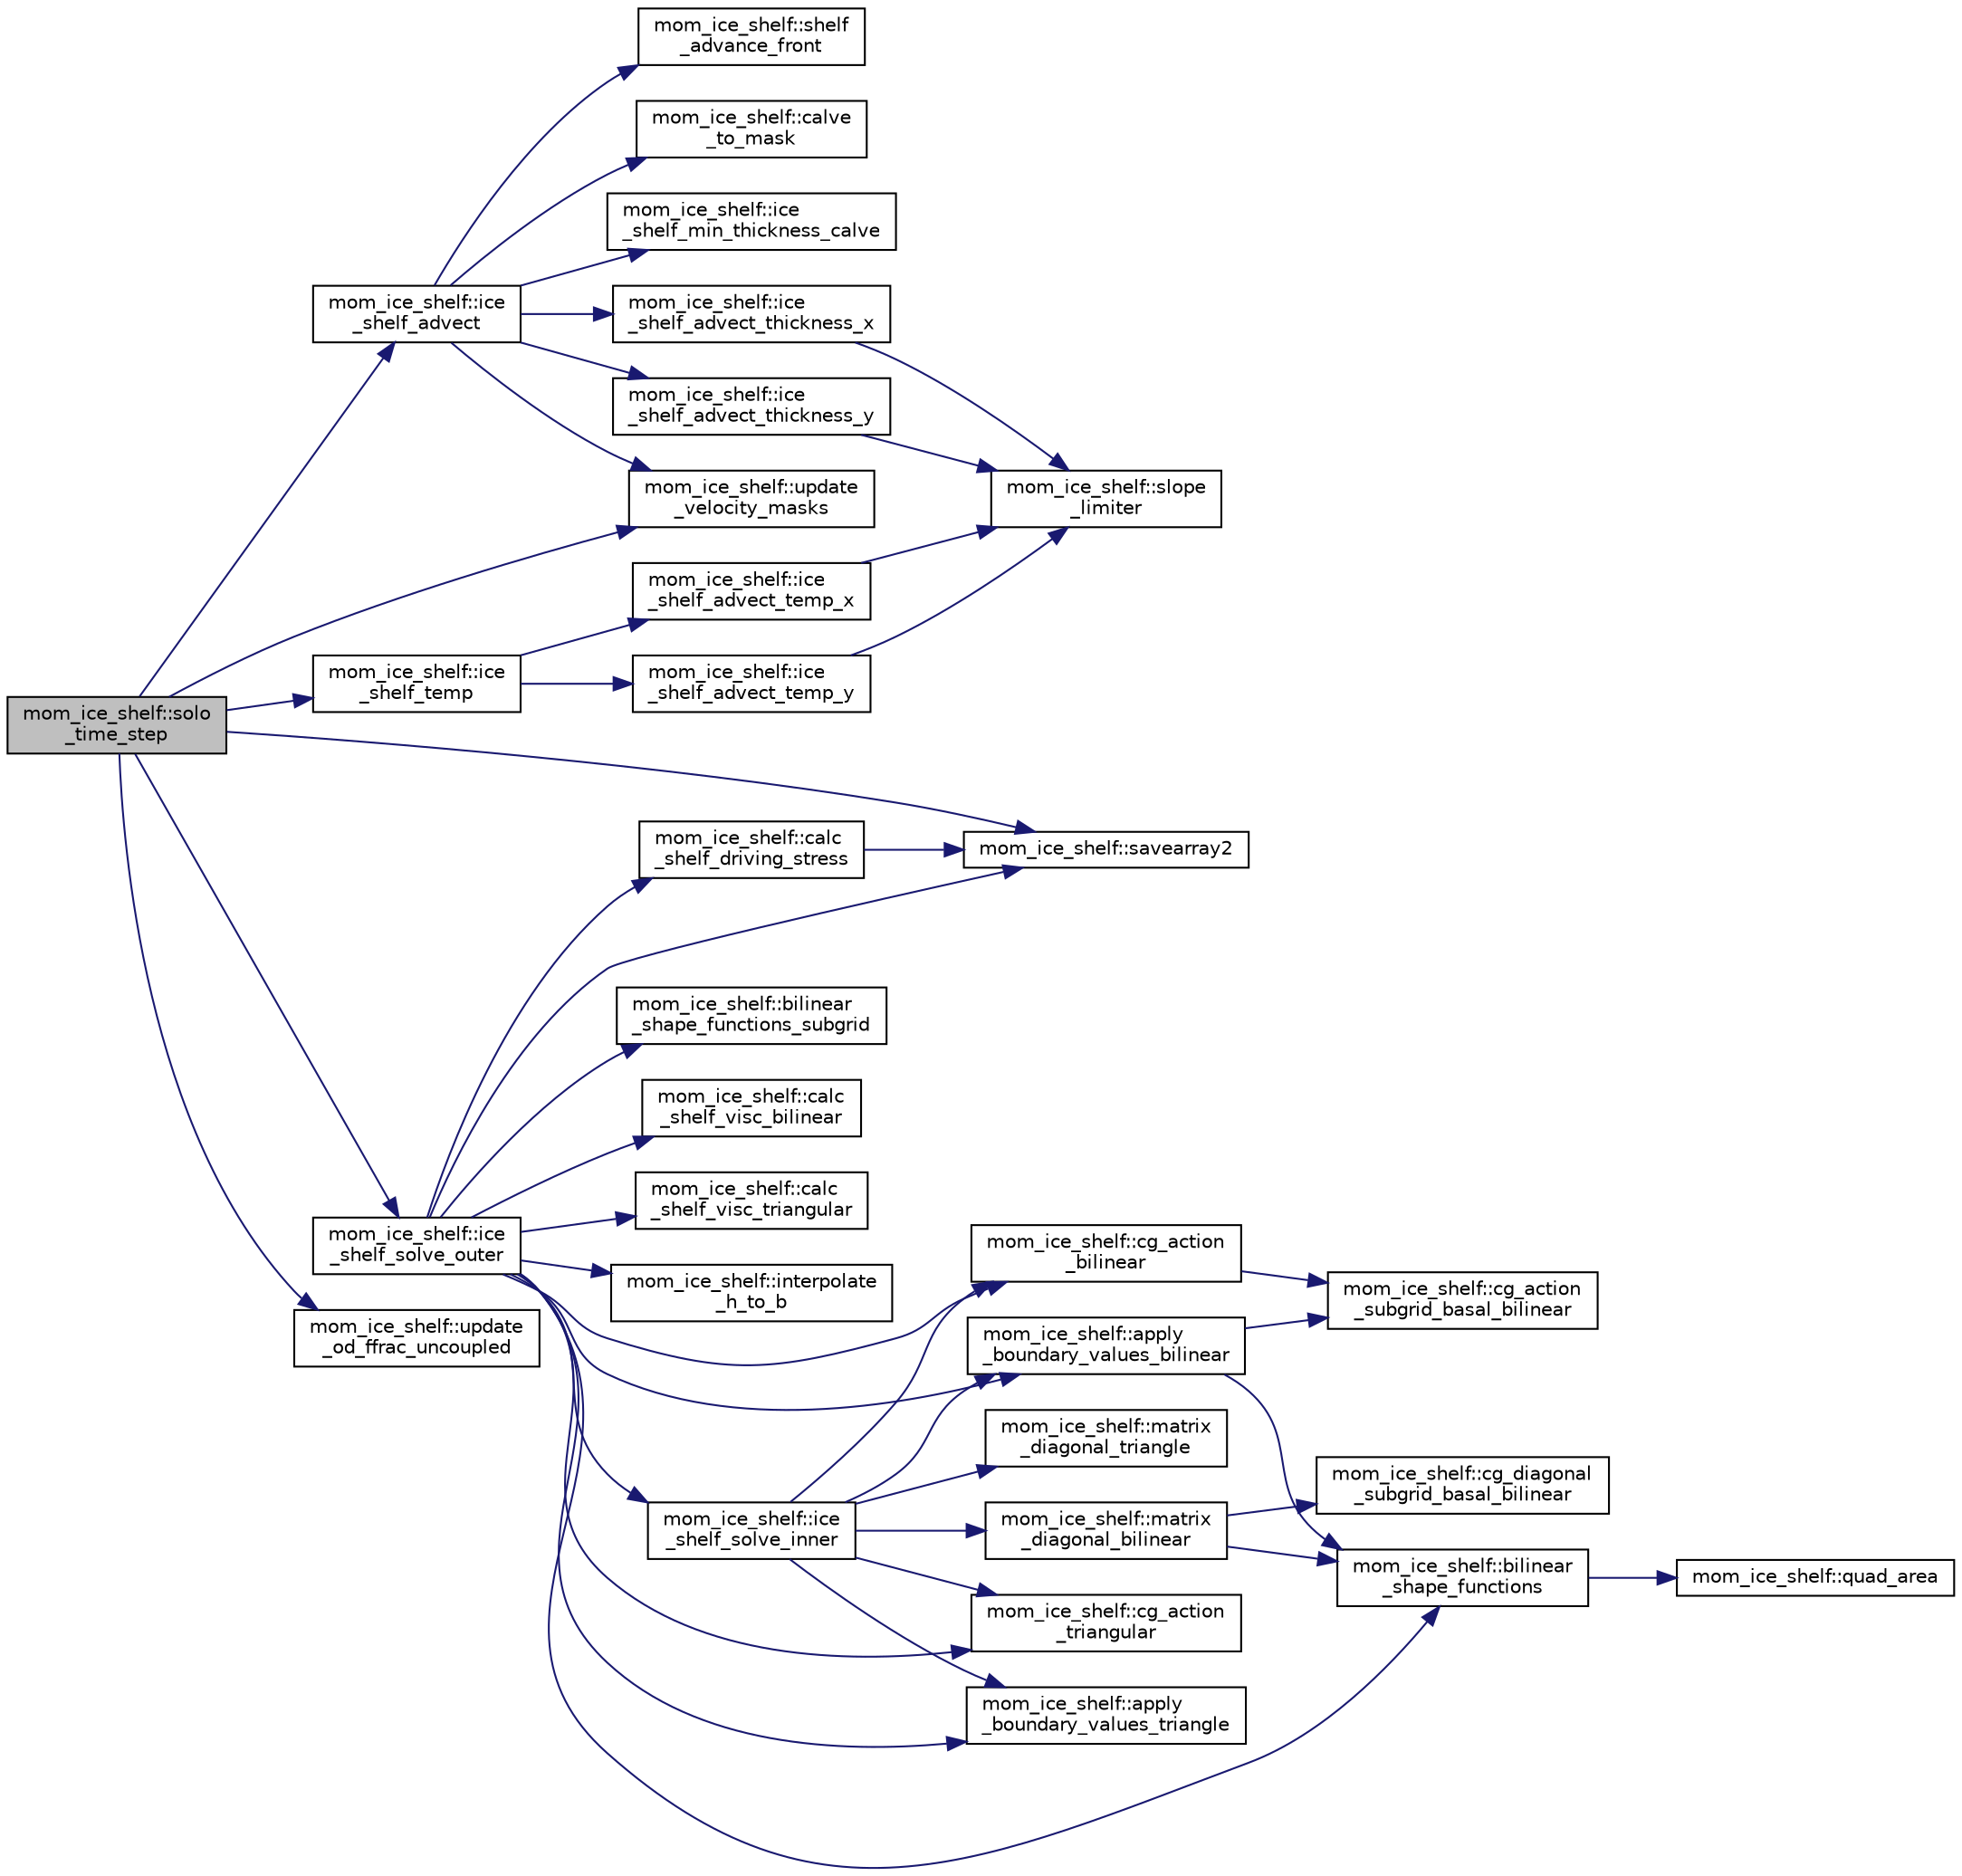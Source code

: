 digraph "mom_ice_shelf::solo_time_step"
{
 // INTERACTIVE_SVG=YES
  edge [fontname="Helvetica",fontsize="10",labelfontname="Helvetica",labelfontsize="10"];
  node [fontname="Helvetica",fontsize="10",shape=record];
  rankdir="LR";
  Node381 [label="mom_ice_shelf::solo\l_time_step",height=0.2,width=0.4,color="black", fillcolor="grey75", style="filled", fontcolor="black"];
  Node381 -> Node382 [color="midnightblue",fontsize="10",style="solid",fontname="Helvetica"];
  Node382 [label="mom_ice_shelf::ice\l_shelf_advect",height=0.2,width=0.4,color="black", fillcolor="white", style="filled",URL="$namespacemom__ice__shelf.html#a6a07543d5e828b759f18def33ca4feda"];
  Node382 -> Node383 [color="midnightblue",fontsize="10",style="solid",fontname="Helvetica"];
  Node383 [label="mom_ice_shelf::calve\l_to_mask",height=0.2,width=0.4,color="black", fillcolor="white", style="filled",URL="$namespacemom__ice__shelf.html#ae577f1cfafb12ba9b009523fcf43cda7"];
  Node382 -> Node384 [color="midnightblue",fontsize="10",style="solid",fontname="Helvetica"];
  Node384 [label="mom_ice_shelf::ice\l_shelf_advect_thickness_x",height=0.2,width=0.4,color="black", fillcolor="white", style="filled",URL="$namespacemom__ice__shelf.html#a8bd6d78f530289dc90ffbdb0b80e7883"];
  Node384 -> Node385 [color="midnightblue",fontsize="10",style="solid",fontname="Helvetica"];
  Node385 [label="mom_ice_shelf::slope\l_limiter",height=0.2,width=0.4,color="black", fillcolor="white", style="filled",URL="$namespacemom__ice__shelf.html#ac30ce29228457ec8a19679f25960ef21",tooltip="used for flux limiting in advective subroutines Van Leer limiter (source: Wikipedia) ..."];
  Node382 -> Node386 [color="midnightblue",fontsize="10",style="solid",fontname="Helvetica"];
  Node386 [label="mom_ice_shelf::ice\l_shelf_advect_thickness_y",height=0.2,width=0.4,color="black", fillcolor="white", style="filled",URL="$namespacemom__ice__shelf.html#a0663fa04e4a2df8b6676a0c5364ac8ee"];
  Node386 -> Node385 [color="midnightblue",fontsize="10",style="solid",fontname="Helvetica"];
  Node382 -> Node387 [color="midnightblue",fontsize="10",style="solid",fontname="Helvetica"];
  Node387 [label="mom_ice_shelf::ice\l_shelf_min_thickness_calve",height=0.2,width=0.4,color="black", fillcolor="white", style="filled",URL="$namespacemom__ice__shelf.html#a850dc882bb94f5b3eacdfdbf25cb19b8",tooltip="Apply a very simple calving law using a minimum thickness rule. "];
  Node382 -> Node388 [color="midnightblue",fontsize="10",style="solid",fontname="Helvetica"];
  Node388 [label="mom_ice_shelf::shelf\l_advance_front",height=0.2,width=0.4,color="black", fillcolor="white", style="filled",URL="$namespacemom__ice__shelf.html#aafa24b7ba297a29d9897576939282815"];
  Node382 -> Node389 [color="midnightblue",fontsize="10",style="solid",fontname="Helvetica"];
  Node389 [label="mom_ice_shelf::update\l_velocity_masks",height=0.2,width=0.4,color="black", fillcolor="white", style="filled",URL="$namespacemom__ice__shelf.html#ae71447bb7b63b4313070abc27e0a7208"];
  Node381 -> Node390 [color="midnightblue",fontsize="10",style="solid",fontname="Helvetica"];
  Node390 [label="mom_ice_shelf::ice\l_shelf_solve_outer",height=0.2,width=0.4,color="black", fillcolor="white", style="filled",URL="$namespacemom__ice__shelf.html#a5d64b696412c0bfd8ded2e2eacaa917c"];
  Node390 -> Node391 [color="midnightblue",fontsize="10",style="solid",fontname="Helvetica"];
  Node391 [label="mom_ice_shelf::apply\l_boundary_values_bilinear",height=0.2,width=0.4,color="black", fillcolor="white", style="filled",URL="$namespacemom__ice__shelf.html#a5d534895698ad80a68be9a1b992c4d0b"];
  Node391 -> Node392 [color="midnightblue",fontsize="10",style="solid",fontname="Helvetica"];
  Node392 [label="mom_ice_shelf::bilinear\l_shape_functions",height=0.2,width=0.4,color="black", fillcolor="white", style="filled",URL="$namespacemom__ice__shelf.html#a9f77faf4c64078c8bce0546bb024f34e"];
  Node392 -> Node393 [color="midnightblue",fontsize="10",style="solid",fontname="Helvetica"];
  Node393 [label="mom_ice_shelf::quad_area",height=0.2,width=0.4,color="black", fillcolor="white", style="filled",URL="$namespacemom__ice__shelf.html#a43bcb4adfaabc54cd57ad8d96b71c224",tooltip="Calculate area of quadrilateral. "];
  Node391 -> Node394 [color="midnightblue",fontsize="10",style="solid",fontname="Helvetica"];
  Node394 [label="mom_ice_shelf::cg_action\l_subgrid_basal_bilinear",height=0.2,width=0.4,color="black", fillcolor="white", style="filled",URL="$namespacemom__ice__shelf.html#a925d19b978b5368c3b0d5cae3b542bfe"];
  Node390 -> Node395 [color="midnightblue",fontsize="10",style="solid",fontname="Helvetica"];
  Node395 [label="mom_ice_shelf::apply\l_boundary_values_triangle",height=0.2,width=0.4,color="black", fillcolor="white", style="filled",URL="$namespacemom__ice__shelf.html#a6d1174213d77aef09d2eaae2fd138edd"];
  Node390 -> Node392 [color="midnightblue",fontsize="10",style="solid",fontname="Helvetica"];
  Node390 -> Node396 [color="midnightblue",fontsize="10",style="solid",fontname="Helvetica"];
  Node396 [label="mom_ice_shelf::bilinear\l_shape_functions_subgrid",height=0.2,width=0.4,color="black", fillcolor="white", style="filled",URL="$namespacemom__ice__shelf.html#a4714299e786f7e62fa2c82916dac2316"];
  Node390 -> Node397 [color="midnightblue",fontsize="10",style="solid",fontname="Helvetica"];
  Node397 [label="mom_ice_shelf::calc\l_shelf_driving_stress",height=0.2,width=0.4,color="black", fillcolor="white", style="filled",URL="$namespacemom__ice__shelf.html#a9ccd473e87beaec693c8d90e7d68ed8f"];
  Node397 -> Node398 [color="midnightblue",fontsize="10",style="solid",fontname="Helvetica"];
  Node398 [label="mom_ice_shelf::savearray2",height=0.2,width=0.4,color="black", fillcolor="white", style="filled",URL="$namespacemom__ice__shelf.html#a55464f46b7f452abe25f8dde166cee51"];
  Node390 -> Node399 [color="midnightblue",fontsize="10",style="solid",fontname="Helvetica"];
  Node399 [label="mom_ice_shelf::calc\l_shelf_visc_bilinear",height=0.2,width=0.4,color="black", fillcolor="white", style="filled",URL="$namespacemom__ice__shelf.html#ac7bf50703bb671dbde1016061a04e3c9"];
  Node390 -> Node400 [color="midnightblue",fontsize="10",style="solid",fontname="Helvetica"];
  Node400 [label="mom_ice_shelf::calc\l_shelf_visc_triangular",height=0.2,width=0.4,color="black", fillcolor="white", style="filled",URL="$namespacemom__ice__shelf.html#a69286817781f164a0af096b050e3ccc4"];
  Node390 -> Node401 [color="midnightblue",fontsize="10",style="solid",fontname="Helvetica"];
  Node401 [label="mom_ice_shelf::cg_action\l_bilinear",height=0.2,width=0.4,color="black", fillcolor="white", style="filled",URL="$namespacemom__ice__shelf.html#a08bef308dd58f20b81330c5706f71e1f"];
  Node401 -> Node394 [color="midnightblue",fontsize="10",style="solid",fontname="Helvetica"];
  Node390 -> Node402 [color="midnightblue",fontsize="10",style="solid",fontname="Helvetica"];
  Node402 [label="mom_ice_shelf::cg_action\l_triangular",height=0.2,width=0.4,color="black", fillcolor="white", style="filled",URL="$namespacemom__ice__shelf.html#a0ad3713e3c3ee71d987d6cd82c45181e"];
  Node390 -> Node403 [color="midnightblue",fontsize="10",style="solid",fontname="Helvetica"];
  Node403 [label="mom_ice_shelf::ice\l_shelf_solve_inner",height=0.2,width=0.4,color="black", fillcolor="white", style="filled",URL="$namespacemom__ice__shelf.html#a95d21b019a635ad3a8ef060d765362e1"];
  Node403 -> Node391 [color="midnightblue",fontsize="10",style="solid",fontname="Helvetica"];
  Node403 -> Node395 [color="midnightblue",fontsize="10",style="solid",fontname="Helvetica"];
  Node403 -> Node401 [color="midnightblue",fontsize="10",style="solid",fontname="Helvetica"];
  Node403 -> Node402 [color="midnightblue",fontsize="10",style="solid",fontname="Helvetica"];
  Node403 -> Node404 [color="midnightblue",fontsize="10",style="solid",fontname="Helvetica"];
  Node404 [label="mom_ice_shelf::matrix\l_diagonal_bilinear",height=0.2,width=0.4,color="black", fillcolor="white", style="filled",URL="$namespacemom__ice__shelf.html#a0fa0e5e0225816e5e5e87994371f11f1"];
  Node404 -> Node392 [color="midnightblue",fontsize="10",style="solid",fontname="Helvetica"];
  Node404 -> Node405 [color="midnightblue",fontsize="10",style="solid",fontname="Helvetica"];
  Node405 [label="mom_ice_shelf::cg_diagonal\l_subgrid_basal_bilinear",height=0.2,width=0.4,color="black", fillcolor="white", style="filled",URL="$namespacemom__ice__shelf.html#af109d5577049ff4ded3b07d5ab25a771"];
  Node403 -> Node406 [color="midnightblue",fontsize="10",style="solid",fontname="Helvetica"];
  Node406 [label="mom_ice_shelf::matrix\l_diagonal_triangle",height=0.2,width=0.4,color="black", fillcolor="white", style="filled",URL="$namespacemom__ice__shelf.html#abc77d7c18a2919c9308c39aa26f916bf"];
  Node390 -> Node407 [color="midnightblue",fontsize="10",style="solid",fontname="Helvetica"];
  Node407 [label="mom_ice_shelf::interpolate\l_h_to_b",height=0.2,width=0.4,color="black", fillcolor="white", style="filled",URL="$namespacemom__ice__shelf.html#a8fc399c376152f2d639b506ff8a7ee24"];
  Node390 -> Node398 [color="midnightblue",fontsize="10",style="solid",fontname="Helvetica"];
  Node381 -> Node408 [color="midnightblue",fontsize="10",style="solid",fontname="Helvetica"];
  Node408 [label="mom_ice_shelf::ice\l_shelf_temp",height=0.2,width=0.4,color="black", fillcolor="white", style="filled",URL="$namespacemom__ice__shelf.html#a356c2cd3e4862890302bd58357d55299"];
  Node408 -> Node409 [color="midnightblue",fontsize="10",style="solid",fontname="Helvetica"];
  Node409 [label="mom_ice_shelf::ice\l_shelf_advect_temp_x",height=0.2,width=0.4,color="black", fillcolor="white", style="filled",URL="$namespacemom__ice__shelf.html#a0ffb4a930ade24b82233f6da5b525ca9"];
  Node409 -> Node385 [color="midnightblue",fontsize="10",style="solid",fontname="Helvetica"];
  Node408 -> Node410 [color="midnightblue",fontsize="10",style="solid",fontname="Helvetica"];
  Node410 [label="mom_ice_shelf::ice\l_shelf_advect_temp_y",height=0.2,width=0.4,color="black", fillcolor="white", style="filled",URL="$namespacemom__ice__shelf.html#a15c9ad8686b798642fc092a3f4ee2e07"];
  Node410 -> Node385 [color="midnightblue",fontsize="10",style="solid",fontname="Helvetica"];
  Node381 -> Node398 [color="midnightblue",fontsize="10",style="solid",fontname="Helvetica"];
  Node381 -> Node411 [color="midnightblue",fontsize="10",style="solid",fontname="Helvetica"];
  Node411 [label="mom_ice_shelf::update\l_od_ffrac_uncoupled",height=0.2,width=0.4,color="black", fillcolor="white", style="filled",URL="$namespacemom__ice__shelf.html#a1a323e884141c533e729dc44c6bbf91d"];
  Node381 -> Node389 [color="midnightblue",fontsize="10",style="solid",fontname="Helvetica"];
}
